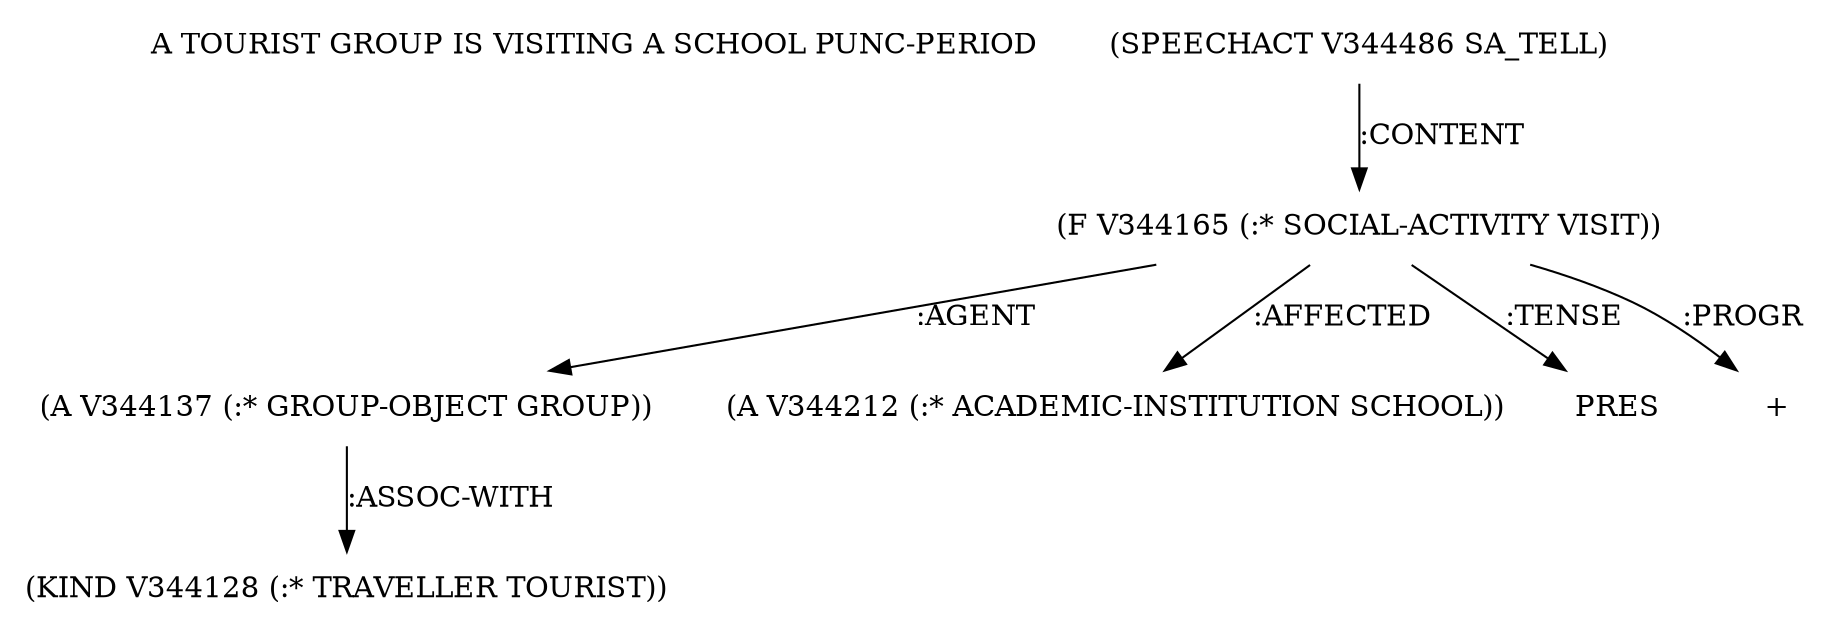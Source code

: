 digraph Terms {
  node [shape=none]
  "A TOURIST GROUP IS VISITING A SCHOOL PUNC-PERIOD"
  "V344486" [label="(SPEECHACT V344486 SA_TELL)"]
  "V344486" -> "V344165" [label=":CONTENT"]
  "V344165" [label="(F V344165 (:* SOCIAL-ACTIVITY VISIT))"]
  "V344165" -> "V344137" [label=":AGENT"]
  "V344165" -> "V344212" [label=":AFFECTED"]
  "V344165" -> "NT345814" [label=":TENSE"]
  "NT345814" [label="PRES"]
  "V344165" -> "NT345815" [label=":PROGR"]
  "NT345815" [label="+"]
  "V344137" [label="(A V344137 (:* GROUP-OBJECT GROUP))"]
  "V344137" -> "V344128" [label=":ASSOC-WITH"]
  "V344128" [label="(KIND V344128 (:* TRAVELLER TOURIST))"]
  "V344212" [label="(A V344212 (:* ACADEMIC-INSTITUTION SCHOOL))"]
}
